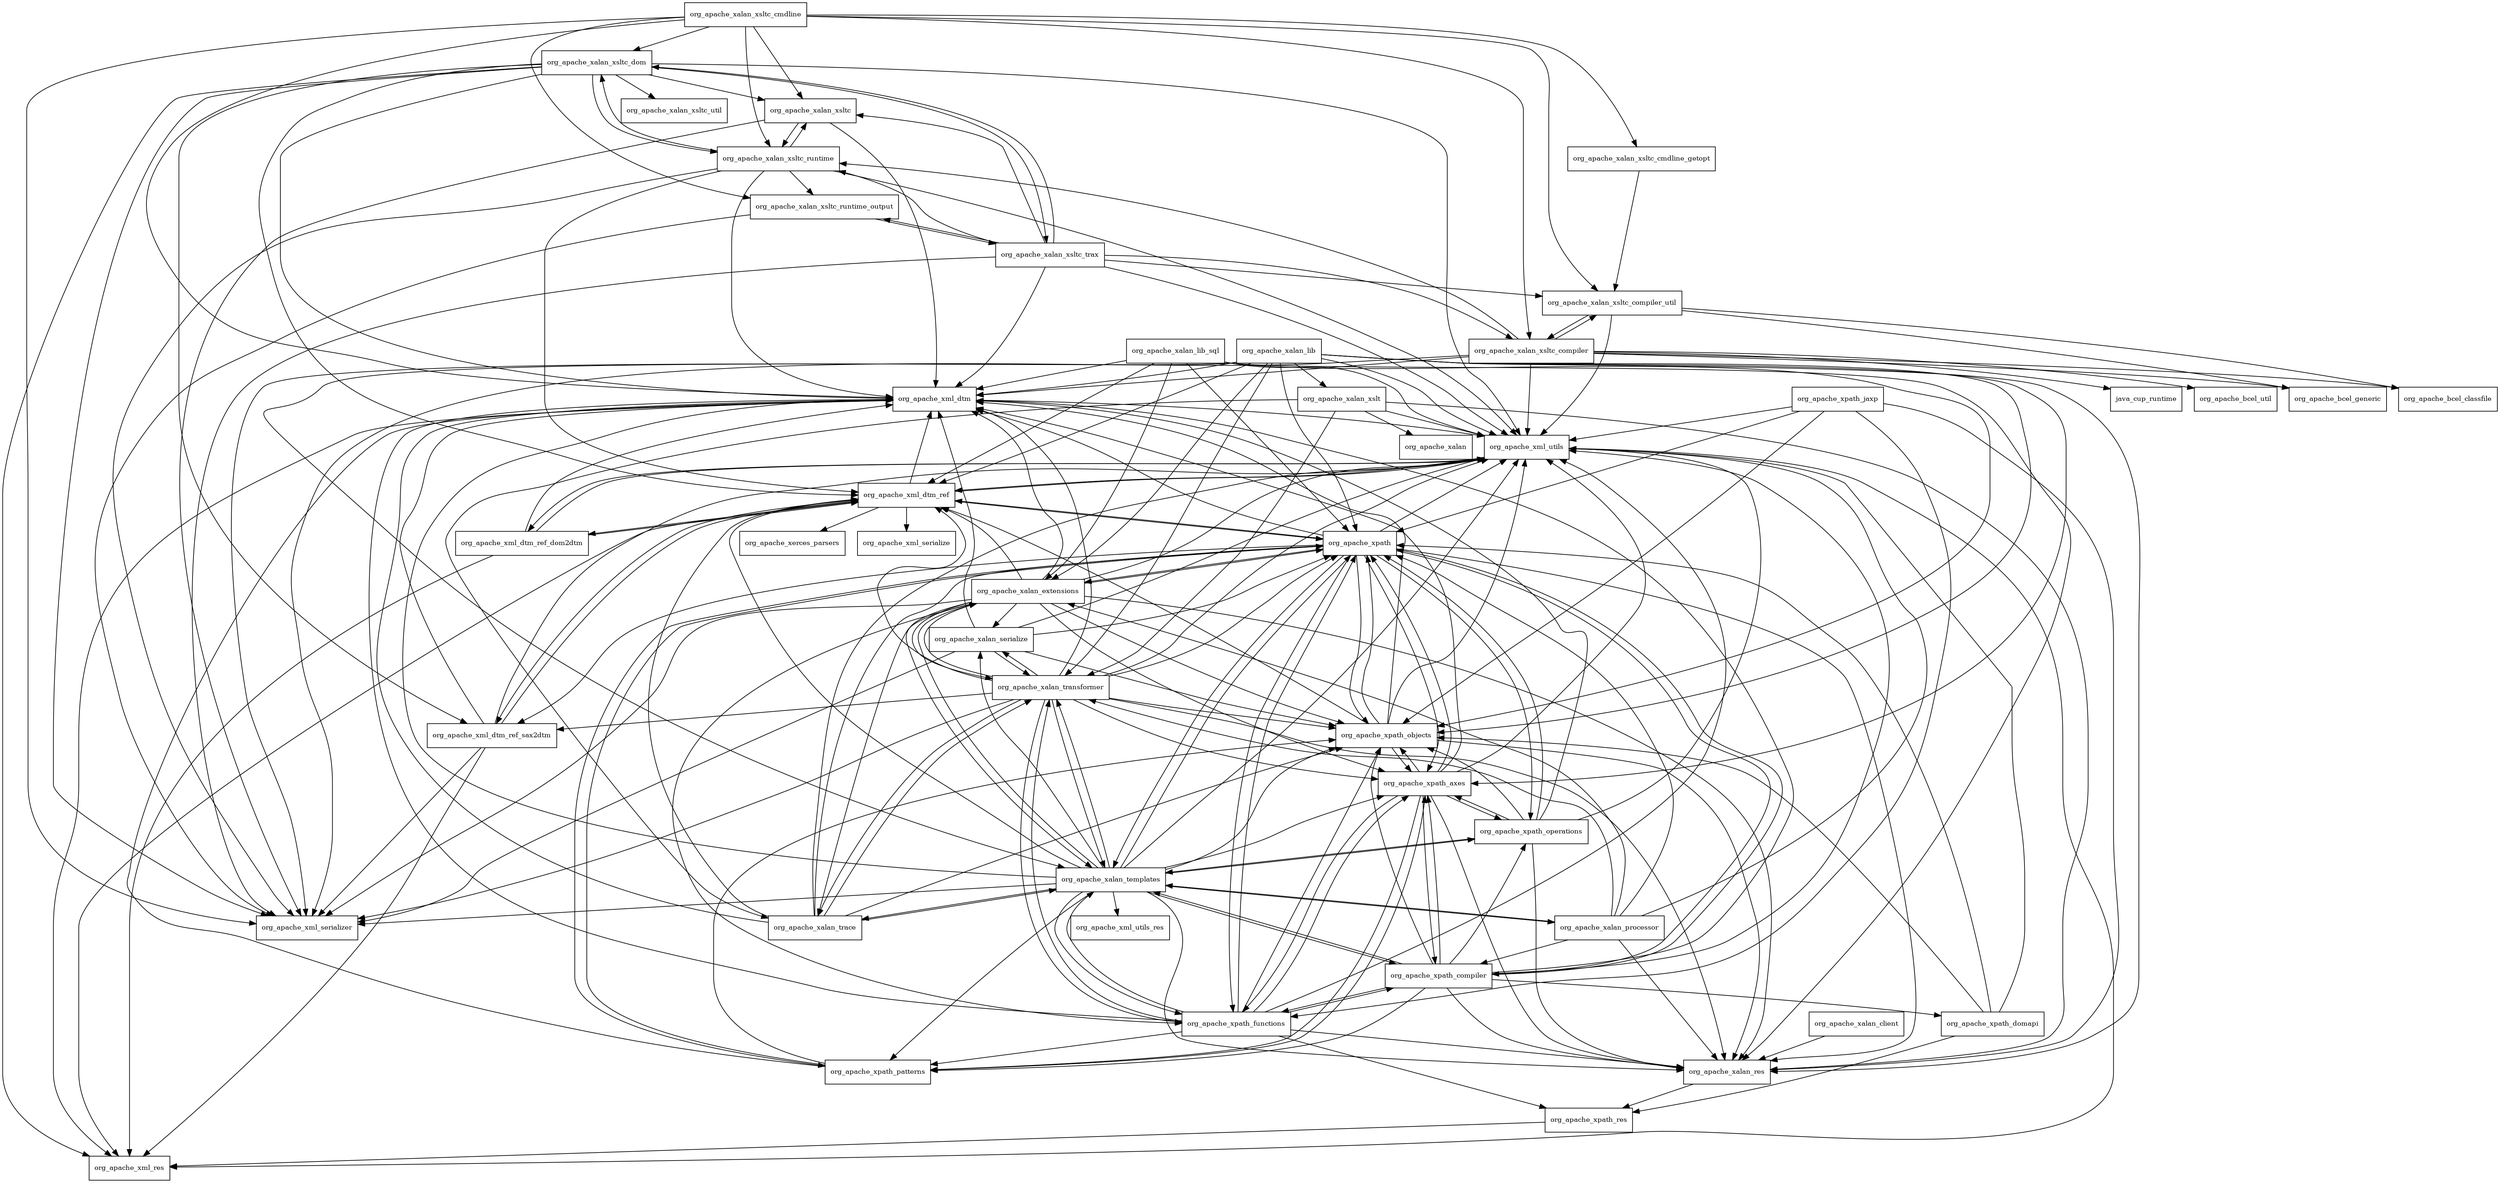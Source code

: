 digraph xalan_2_7_1_redhat_7_package_dependencies {
  node [shape = box, fontsize=10.0];
  org_apache_xalan_client -> org_apache_xalan_res;
  org_apache_xalan_extensions -> org_apache_xalan_res;
  org_apache_xalan_extensions -> org_apache_xalan_serialize;
  org_apache_xalan_extensions -> org_apache_xalan_templates;
  org_apache_xalan_extensions -> org_apache_xalan_trace;
  org_apache_xalan_extensions -> org_apache_xalan_transformer;
  org_apache_xalan_extensions -> org_apache_xml_dtm;
  org_apache_xalan_extensions -> org_apache_xml_dtm_ref;
  org_apache_xalan_extensions -> org_apache_xml_serializer;
  org_apache_xalan_extensions -> org_apache_xml_utils;
  org_apache_xalan_extensions -> org_apache_xpath;
  org_apache_xalan_extensions -> org_apache_xpath_axes;
  org_apache_xalan_extensions -> org_apache_xpath_functions;
  org_apache_xalan_extensions -> org_apache_xpath_objects;
  org_apache_xalan_lib -> org_apache_xalan_extensions;
  org_apache_xalan_lib -> org_apache_xalan_res;
  org_apache_xalan_lib -> org_apache_xalan_templates;
  org_apache_xalan_lib -> org_apache_xalan_transformer;
  org_apache_xalan_lib -> org_apache_xalan_xslt;
  org_apache_xalan_lib -> org_apache_xml_dtm;
  org_apache_xalan_lib -> org_apache_xml_dtm_ref;
  org_apache_xalan_lib -> org_apache_xml_serializer;
  org_apache_xalan_lib -> org_apache_xml_utils;
  org_apache_xalan_lib -> org_apache_xpath;
  org_apache_xalan_lib -> org_apache_xpath_axes;
  org_apache_xalan_lib -> org_apache_xpath_objects;
  org_apache_xalan_lib_sql -> org_apache_xalan_extensions;
  org_apache_xalan_lib_sql -> org_apache_xalan_res;
  org_apache_xalan_lib_sql -> org_apache_xml_dtm;
  org_apache_xalan_lib_sql -> org_apache_xml_dtm_ref;
  org_apache_xalan_lib_sql -> org_apache_xml_utils;
  org_apache_xalan_lib_sql -> org_apache_xpath;
  org_apache_xalan_lib_sql -> org_apache_xpath_objects;
  org_apache_xalan_processor -> org_apache_xalan_extensions;
  org_apache_xalan_processor -> org_apache_xalan_res;
  org_apache_xalan_processor -> org_apache_xalan_templates;
  org_apache_xalan_processor -> org_apache_xalan_transformer;
  org_apache_xalan_processor -> org_apache_xml_utils;
  org_apache_xalan_processor -> org_apache_xpath;
  org_apache_xalan_processor -> org_apache_xpath_compiler;
  org_apache_xalan_res -> org_apache_xpath_res;
  org_apache_xalan_serialize -> org_apache_xalan_transformer;
  org_apache_xalan_serialize -> org_apache_xml_dtm;
  org_apache_xalan_serialize -> org_apache_xml_serializer;
  org_apache_xalan_serialize -> org_apache_xml_utils;
  org_apache_xalan_serialize -> org_apache_xpath;
  org_apache_xalan_serialize -> org_apache_xpath_objects;
  org_apache_xalan_templates -> org_apache_xalan_extensions;
  org_apache_xalan_templates -> org_apache_xalan_processor;
  org_apache_xalan_templates -> org_apache_xalan_res;
  org_apache_xalan_templates -> org_apache_xalan_serialize;
  org_apache_xalan_templates -> org_apache_xalan_trace;
  org_apache_xalan_templates -> org_apache_xalan_transformer;
  org_apache_xalan_templates -> org_apache_xml_dtm;
  org_apache_xalan_templates -> org_apache_xml_dtm_ref;
  org_apache_xalan_templates -> org_apache_xml_serializer;
  org_apache_xalan_templates -> org_apache_xml_utils;
  org_apache_xalan_templates -> org_apache_xml_utils_res;
  org_apache_xalan_templates -> org_apache_xpath;
  org_apache_xalan_templates -> org_apache_xpath_axes;
  org_apache_xalan_templates -> org_apache_xpath_compiler;
  org_apache_xalan_templates -> org_apache_xpath_functions;
  org_apache_xalan_templates -> org_apache_xpath_objects;
  org_apache_xalan_templates -> org_apache_xpath_operations;
  org_apache_xalan_templates -> org_apache_xpath_patterns;
  org_apache_xalan_trace -> org_apache_xalan_templates;
  org_apache_xalan_trace -> org_apache_xalan_transformer;
  org_apache_xalan_trace -> org_apache_xml_dtm;
  org_apache_xalan_trace -> org_apache_xml_dtm_ref;
  org_apache_xalan_trace -> org_apache_xml_utils;
  org_apache_xalan_trace -> org_apache_xpath;
  org_apache_xalan_trace -> org_apache_xpath_objects;
  org_apache_xalan_transformer -> org_apache_xalan_extensions;
  org_apache_xalan_transformer -> org_apache_xalan_res;
  org_apache_xalan_transformer -> org_apache_xalan_serialize;
  org_apache_xalan_transformer -> org_apache_xalan_templates;
  org_apache_xalan_transformer -> org_apache_xalan_trace;
  org_apache_xalan_transformer -> org_apache_xml_dtm;
  org_apache_xalan_transformer -> org_apache_xml_dtm_ref;
  org_apache_xalan_transformer -> org_apache_xml_dtm_ref_sax2dtm;
  org_apache_xalan_transformer -> org_apache_xml_serializer;
  org_apache_xalan_transformer -> org_apache_xml_utils;
  org_apache_xalan_transformer -> org_apache_xpath;
  org_apache_xalan_transformer -> org_apache_xpath_axes;
  org_apache_xalan_transformer -> org_apache_xpath_functions;
  org_apache_xalan_transformer -> org_apache_xpath_objects;
  org_apache_xalan_xslt -> org_apache_xalan;
  org_apache_xalan_xslt -> org_apache_xalan_res;
  org_apache_xalan_xslt -> org_apache_xalan_trace;
  org_apache_xalan_xslt -> org_apache_xalan_transformer;
  org_apache_xalan_xslt -> org_apache_xml_utils;
  org_apache_xalan_xsltc -> org_apache_xalan_xsltc_runtime;
  org_apache_xalan_xsltc -> org_apache_xml_dtm;
  org_apache_xalan_xsltc -> org_apache_xml_serializer;
  org_apache_xalan_xsltc_cmdline -> org_apache_xalan_xsltc;
  org_apache_xalan_xsltc_cmdline -> org_apache_xalan_xsltc_cmdline_getopt;
  org_apache_xalan_xsltc_cmdline -> org_apache_xalan_xsltc_compiler;
  org_apache_xalan_xsltc_cmdline -> org_apache_xalan_xsltc_compiler_util;
  org_apache_xalan_xsltc_cmdline -> org_apache_xalan_xsltc_dom;
  org_apache_xalan_xsltc_cmdline -> org_apache_xalan_xsltc_runtime;
  org_apache_xalan_xsltc_cmdline -> org_apache_xalan_xsltc_runtime_output;
  org_apache_xalan_xsltc_cmdline -> org_apache_xml_dtm;
  org_apache_xalan_xsltc_cmdline -> org_apache_xml_serializer;
  org_apache_xalan_xsltc_cmdline_getopt -> org_apache_xalan_xsltc_compiler_util;
  org_apache_xalan_xsltc_compiler -> java_cup_runtime;
  org_apache_xalan_xsltc_compiler -> org_apache_bcel_classfile;
  org_apache_xalan_xsltc_compiler -> org_apache_bcel_generic;
  org_apache_xalan_xsltc_compiler -> org_apache_bcel_util;
  org_apache_xalan_xsltc_compiler -> org_apache_xalan_xsltc_compiler_util;
  org_apache_xalan_xsltc_compiler -> org_apache_xalan_xsltc_runtime;
  org_apache_xalan_xsltc_compiler -> org_apache_xml_dtm;
  org_apache_xalan_xsltc_compiler -> org_apache_xml_serializer;
  org_apache_xalan_xsltc_compiler -> org_apache_xml_utils;
  org_apache_xalan_xsltc_compiler_util -> org_apache_bcel_classfile;
  org_apache_xalan_xsltc_compiler_util -> org_apache_bcel_generic;
  org_apache_xalan_xsltc_compiler_util -> org_apache_xalan_xsltc_compiler;
  org_apache_xalan_xsltc_compiler_util -> org_apache_xml_utils;
  org_apache_xalan_xsltc_dom -> org_apache_xalan_xsltc;
  org_apache_xalan_xsltc_dom -> org_apache_xalan_xsltc_runtime;
  org_apache_xalan_xsltc_dom -> org_apache_xalan_xsltc_trax;
  org_apache_xalan_xsltc_dom -> org_apache_xalan_xsltc_util;
  org_apache_xalan_xsltc_dom -> org_apache_xml_dtm;
  org_apache_xalan_xsltc_dom -> org_apache_xml_dtm_ref;
  org_apache_xalan_xsltc_dom -> org_apache_xml_dtm_ref_sax2dtm;
  org_apache_xalan_xsltc_dom -> org_apache_xml_res;
  org_apache_xalan_xsltc_dom -> org_apache_xml_serializer;
  org_apache_xalan_xsltc_dom -> org_apache_xml_utils;
  org_apache_xalan_xsltc_runtime -> org_apache_xalan_xsltc;
  org_apache_xalan_xsltc_runtime -> org_apache_xalan_xsltc_dom;
  org_apache_xalan_xsltc_runtime -> org_apache_xalan_xsltc_runtime_output;
  org_apache_xalan_xsltc_runtime -> org_apache_xml_dtm;
  org_apache_xalan_xsltc_runtime -> org_apache_xml_dtm_ref;
  org_apache_xalan_xsltc_runtime -> org_apache_xml_serializer;
  org_apache_xalan_xsltc_runtime -> org_apache_xml_utils;
  org_apache_xalan_xsltc_runtime_output -> org_apache_xalan_xsltc_trax;
  org_apache_xalan_xsltc_runtime_output -> org_apache_xml_serializer;
  org_apache_xalan_xsltc_trax -> org_apache_xalan_xsltc;
  org_apache_xalan_xsltc_trax -> org_apache_xalan_xsltc_compiler;
  org_apache_xalan_xsltc_trax -> org_apache_xalan_xsltc_compiler_util;
  org_apache_xalan_xsltc_trax -> org_apache_xalan_xsltc_dom;
  org_apache_xalan_xsltc_trax -> org_apache_xalan_xsltc_runtime;
  org_apache_xalan_xsltc_trax -> org_apache_xalan_xsltc_runtime_output;
  org_apache_xalan_xsltc_trax -> org_apache_xml_dtm;
  org_apache_xalan_xsltc_trax -> org_apache_xml_serializer;
  org_apache_xalan_xsltc_trax -> org_apache_xml_utils;
  org_apache_xml_dtm -> org_apache_xml_res;
  org_apache_xml_dtm -> org_apache_xml_utils;
  org_apache_xml_dtm_ref -> org_apache_xerces_parsers;
  org_apache_xml_dtm_ref -> org_apache_xml_dtm;
  org_apache_xml_dtm_ref -> org_apache_xml_dtm_ref_dom2dtm;
  org_apache_xml_dtm_ref -> org_apache_xml_dtm_ref_sax2dtm;
  org_apache_xml_dtm_ref -> org_apache_xml_res;
  org_apache_xml_dtm_ref -> org_apache_xml_serialize;
  org_apache_xml_dtm_ref -> org_apache_xml_utils;
  org_apache_xml_dtm_ref -> org_apache_xpath;
  org_apache_xml_dtm_ref_dom2dtm -> org_apache_xml_dtm;
  org_apache_xml_dtm_ref_dom2dtm -> org_apache_xml_dtm_ref;
  org_apache_xml_dtm_ref_dom2dtm -> org_apache_xml_res;
  org_apache_xml_dtm_ref_dom2dtm -> org_apache_xml_utils;
  org_apache_xml_dtm_ref_sax2dtm -> org_apache_xml_dtm;
  org_apache_xml_dtm_ref_sax2dtm -> org_apache_xml_dtm_ref;
  org_apache_xml_dtm_ref_sax2dtm -> org_apache_xml_res;
  org_apache_xml_dtm_ref_sax2dtm -> org_apache_xml_serializer;
  org_apache_xml_dtm_ref_sax2dtm -> org_apache_xml_utils;
  org_apache_xml_utils -> org_apache_xml_dtm_ref;
  org_apache_xml_utils -> org_apache_xml_dtm_ref_dom2dtm;
  org_apache_xml_utils -> org_apache_xml_res;
  org_apache_xpath -> org_apache_xalan_extensions;
  org_apache_xpath -> org_apache_xalan_res;
  org_apache_xpath -> org_apache_xalan_templates;
  org_apache_xpath -> org_apache_xml_dtm;
  org_apache_xpath -> org_apache_xml_dtm_ref;
  org_apache_xpath -> org_apache_xml_dtm_ref_sax2dtm;
  org_apache_xpath -> org_apache_xml_utils;
  org_apache_xpath -> org_apache_xpath_axes;
  org_apache_xpath -> org_apache_xpath_compiler;
  org_apache_xpath -> org_apache_xpath_functions;
  org_apache_xpath -> org_apache_xpath_objects;
  org_apache_xpath -> org_apache_xpath_operations;
  org_apache_xpath -> org_apache_xpath_patterns;
  org_apache_xpath_axes -> org_apache_xalan_res;
  org_apache_xpath_axes -> org_apache_xml_dtm;
  org_apache_xpath_axes -> org_apache_xml_utils;
  org_apache_xpath_axes -> org_apache_xpath;
  org_apache_xpath_axes -> org_apache_xpath_compiler;
  org_apache_xpath_axes -> org_apache_xpath_functions;
  org_apache_xpath_axes -> org_apache_xpath_objects;
  org_apache_xpath_axes -> org_apache_xpath_operations;
  org_apache_xpath_axes -> org_apache_xpath_patterns;
  org_apache_xpath_compiler -> org_apache_xalan_res;
  org_apache_xpath_compiler -> org_apache_xalan_templates;
  org_apache_xpath_compiler -> org_apache_xml_dtm;
  org_apache_xpath_compiler -> org_apache_xml_utils;
  org_apache_xpath_compiler -> org_apache_xpath;
  org_apache_xpath_compiler -> org_apache_xpath_axes;
  org_apache_xpath_compiler -> org_apache_xpath_domapi;
  org_apache_xpath_compiler -> org_apache_xpath_functions;
  org_apache_xpath_compiler -> org_apache_xpath_objects;
  org_apache_xpath_compiler -> org_apache_xpath_operations;
  org_apache_xpath_compiler -> org_apache_xpath_patterns;
  org_apache_xpath_domapi -> org_apache_xml_utils;
  org_apache_xpath_domapi -> org_apache_xpath;
  org_apache_xpath_domapi -> org_apache_xpath_objects;
  org_apache_xpath_domapi -> org_apache_xpath_res;
  org_apache_xpath_functions -> org_apache_xalan_res;
  org_apache_xpath_functions -> org_apache_xalan_templates;
  org_apache_xpath_functions -> org_apache_xalan_transformer;
  org_apache_xpath_functions -> org_apache_xml_dtm;
  org_apache_xpath_functions -> org_apache_xml_utils;
  org_apache_xpath_functions -> org_apache_xpath;
  org_apache_xpath_functions -> org_apache_xpath_axes;
  org_apache_xpath_functions -> org_apache_xpath_compiler;
  org_apache_xpath_functions -> org_apache_xpath_objects;
  org_apache_xpath_functions -> org_apache_xpath_patterns;
  org_apache_xpath_functions -> org_apache_xpath_res;
  org_apache_xpath_jaxp -> org_apache_xalan_res;
  org_apache_xpath_jaxp -> org_apache_xml_utils;
  org_apache_xpath_jaxp -> org_apache_xpath;
  org_apache_xpath_jaxp -> org_apache_xpath_functions;
  org_apache_xpath_jaxp -> org_apache_xpath_objects;
  org_apache_xpath_objects -> org_apache_xalan_res;
  org_apache_xpath_objects -> org_apache_xml_dtm;
  org_apache_xpath_objects -> org_apache_xml_dtm_ref;
  org_apache_xpath_objects -> org_apache_xml_utils;
  org_apache_xpath_objects -> org_apache_xpath;
  org_apache_xpath_objects -> org_apache_xpath_axes;
  org_apache_xpath_operations -> org_apache_xalan_res;
  org_apache_xpath_operations -> org_apache_xalan_templates;
  org_apache_xpath_operations -> org_apache_xml_dtm;
  org_apache_xpath_operations -> org_apache_xml_utils;
  org_apache_xpath_operations -> org_apache_xpath;
  org_apache_xpath_operations -> org_apache_xpath_axes;
  org_apache_xpath_operations -> org_apache_xpath_objects;
  org_apache_xpath_patterns -> org_apache_xml_dtm;
  org_apache_xpath_patterns -> org_apache_xpath;
  org_apache_xpath_patterns -> org_apache_xpath_axes;
  org_apache_xpath_patterns -> org_apache_xpath_objects;
  org_apache_xpath_res -> org_apache_xml_res;
}
